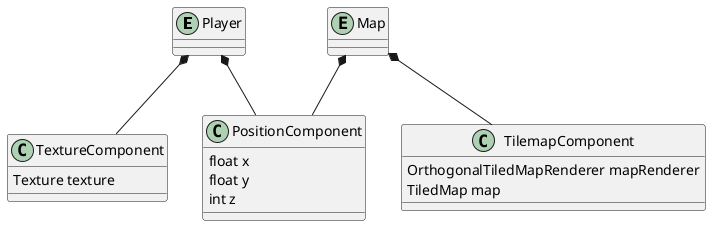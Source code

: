 @startuml
'https://plantuml.com/class-diagram

entity Player
entity Map

Player *-- PositionComponent
Player *-- TextureComponent

Map *-- PositionComponent
Map *-- TilemapComponent

class TextureComponent {
Texture texture
}

class TilemapComponent {
OrthogonalTiledMapRenderer mapRenderer
TiledMap map
}

class PositionComponent {
float x
float y
int z
}


@enduml